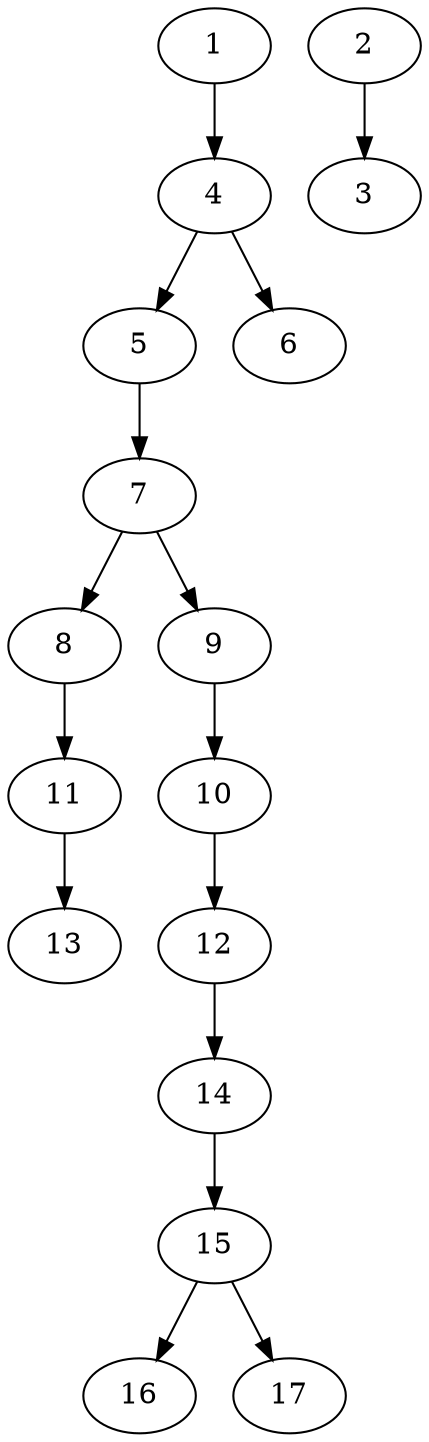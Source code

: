 // DAG (tier=1-easy, mode=data, n=17, ccr=0.343, fat=0.367, density=0.280, regular=0.654, jump=0.060, mindata=1048576, maxdata=8388608)
// DAG automatically generated by daggen at Sun Aug 24 16:33:33 2025
// /home/ermia/Project/Environments/daggen/bin/daggen --dot --ccr 0.343 --fat 0.367 --regular 0.654 --density 0.280 --jump 0.060 --mindata 1048576 --maxdata 8388608 -n 17 
digraph G {
  1 [size="348518234586214720", alpha="0.08", expect_size="174259117293107360"]
  1 -> 4 [size ="360992001228800"]
  2 [size="42951485436198912000", alpha="0.18", expect_size="21475742718099456000"]
  2 -> 3 [size ="98116514611200"]
  3 [size="536603061872359488", alpha="0.12", expect_size="268301530936179744"]
  4 [size="242880922810652295168", alpha="0.09", expect_size="121440461405326147584"]
  4 -> 5 [size ="311424127598592"]
  4 -> 6 [size ="311424127598592"]
  5 [size="165902096767914082304", alpha="0.03", expect_size="82951048383957041152"]
  5 -> 7 [size ="241541209653248"]
  6 [size="319856734854177472", alpha="0.09", expect_size="159928367427088736"]
  7 [size="59258710869283608", alpha="0.16", expect_size="29629355434641804"]
  7 -> 8 [size ="27633962188800"]
  7 -> 9 [size ="27633962188800"]
  8 [size="984934134902580480", alpha="0.15", expect_size="492467067451290240"]
  8 -> 11 [size ="528714844602368"]
  9 [size="7271486039627423", alpha="0.03", expect_size="3635743019813711"]
  9 -> 10 [size ="398687352127488"]
  10 [size="74328728737817821184", alpha="0.05", expect_size="37164364368908910592"]
  10 -> 12 [size ="141425521983488"]
  11 [size="390241580656136896", alpha="0.10", expect_size="195120790328068448"]
  11 -> 13 [size ="372640632012800"]
  12 [size="528191290957486882816", alpha="0.11", expect_size="264095645478743441408"]
  12 -> 14 [size ="522738087231488"]
  13 [size="57163024357911752", alpha="0.16", expect_size="28581512178955876"]
  14 [size="20578703728141328", alpha="0.18", expect_size="10289351864070664"]
  14 -> 15 [size ="367958983442432"]
  15 [size="8419659473265934", alpha="0.12", expect_size="4209829736632967"]
  15 -> 16 [size ="258949081202688"]
  15 -> 17 [size ="258949081202688"]
  16 [size="1689036419684630528", alpha="0.17", expect_size="844518209842315264"]
  17 [size="81388822875680784", alpha="0.13", expect_size="40694411437840392"]
}
